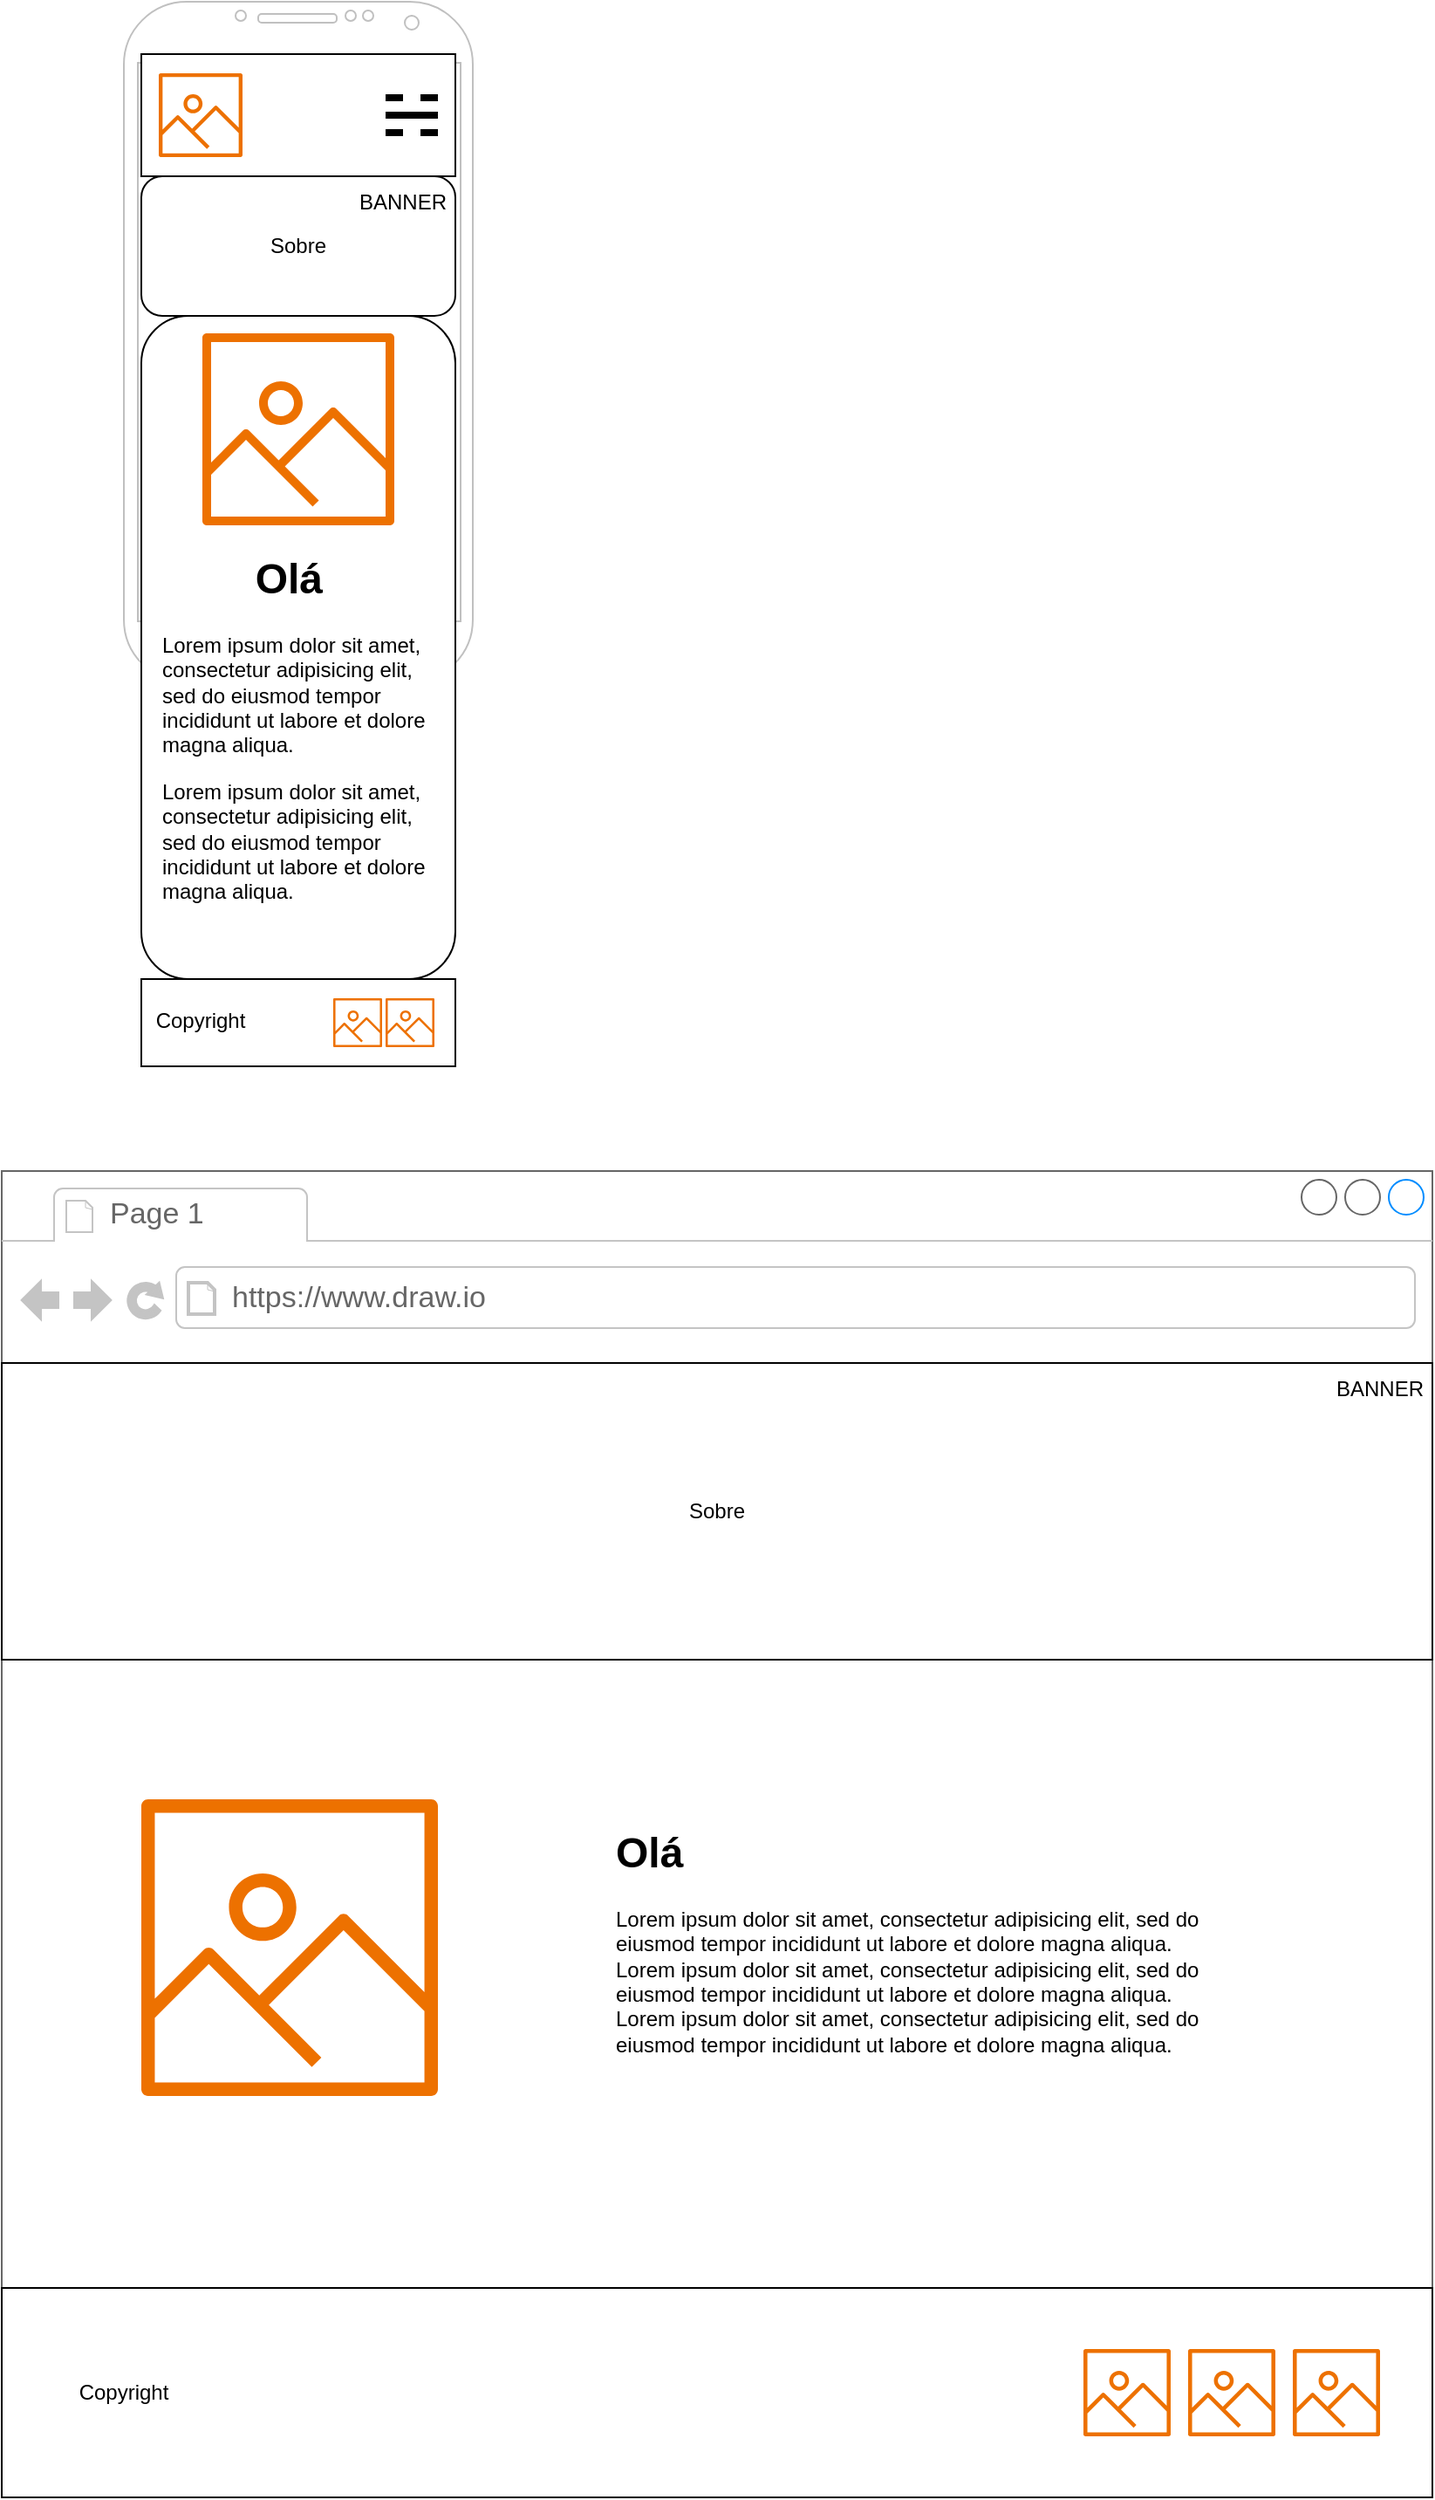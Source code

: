 <mxfile version="24.2.2" type="device">
  <diagram name="Página-1" id="RyGvVElgejkU-gwoVNPn">
    <mxGraphModel dx="1354" dy="638" grid="1" gridSize="10" guides="1" tooltips="1" connect="1" arrows="1" fold="1" page="1" pageScale="1" pageWidth="827" pageHeight="1169" math="0" shadow="0">
      <root>
        <mxCell id="0" />
        <mxCell id="1" parent="0" />
        <mxCell id="fR8GnSuHYF2Ru6uegTNE-2" value="" style="verticalLabelPosition=bottom;verticalAlign=top;html=1;shadow=0;dashed=0;strokeWidth=1;shape=mxgraph.android.phone2;strokeColor=#c0c0c0;" vertex="1" parent="1">
          <mxGeometry x="70" y="40" width="200" height="390" as="geometry" />
        </mxCell>
        <mxCell id="fR8GnSuHYF2Ru6uegTNE-15" value="" style="rounded=1;whiteSpace=wrap;html=1;" vertex="1" parent="1">
          <mxGeometry x="80" y="220" width="180" height="380" as="geometry" />
        </mxCell>
        <mxCell id="fR8GnSuHYF2Ru6uegTNE-1" value="" style="rounded=0;whiteSpace=wrap;html=1;" vertex="1" parent="1">
          <mxGeometry x="80" y="70" width="180" height="70" as="geometry" />
        </mxCell>
        <mxCell id="fR8GnSuHYF2Ru6uegTNE-6" value="" style="line;strokeWidth=4;html=1;perimeter=backbonePerimeter;points=[];outlineConnect=0;" vertex="1" parent="1">
          <mxGeometry x="220" y="90" width="10" height="10" as="geometry" />
        </mxCell>
        <mxCell id="fR8GnSuHYF2Ru6uegTNE-7" value="" style="line;strokeWidth=4;html=1;perimeter=backbonePerimeter;points=[];outlineConnect=0;" vertex="1" parent="1">
          <mxGeometry x="240" y="90" width="10" height="10" as="geometry" />
        </mxCell>
        <mxCell id="fR8GnSuHYF2Ru6uegTNE-8" value="" style="line;strokeWidth=4;html=1;perimeter=backbonePerimeter;points=[];outlineConnect=0;" vertex="1" parent="1">
          <mxGeometry x="220" y="100" width="30" height="10" as="geometry" />
        </mxCell>
        <mxCell id="fR8GnSuHYF2Ru6uegTNE-9" value="" style="line;strokeWidth=4;html=1;perimeter=backbonePerimeter;points=[];outlineConnect=0;" vertex="1" parent="1">
          <mxGeometry x="220" y="110" width="10" height="10" as="geometry" />
        </mxCell>
        <mxCell id="fR8GnSuHYF2Ru6uegTNE-10" value="" style="line;strokeWidth=4;html=1;perimeter=backbonePerimeter;points=[];outlineConnect=0;" vertex="1" parent="1">
          <mxGeometry x="240" y="110" width="10" height="10" as="geometry" />
        </mxCell>
        <mxCell id="fR8GnSuHYF2Ru6uegTNE-11" value="" style="sketch=0;outlineConnect=0;fontColor=#232F3E;gradientColor=none;fillColor=#ED7100;strokeColor=none;dashed=0;verticalLabelPosition=bottom;verticalAlign=top;align=center;html=1;fontSize=12;fontStyle=0;aspect=fixed;pointerEvents=1;shape=mxgraph.aws4.container_registry_image;" vertex="1" parent="1">
          <mxGeometry x="90" y="81" width="48" height="48" as="geometry" />
        </mxCell>
        <mxCell id="fR8GnSuHYF2Ru6uegTNE-12" value="Sobre" style="rounded=1;whiteSpace=wrap;html=1;" vertex="1" parent="1">
          <mxGeometry x="80" y="140" width="180" height="80" as="geometry" />
        </mxCell>
        <mxCell id="fR8GnSuHYF2Ru6uegTNE-13" value="BANNER" style="text;html=1;align=center;verticalAlign=middle;whiteSpace=wrap;rounded=0;" vertex="1" parent="1">
          <mxGeometry x="200" y="140" width="60" height="30" as="geometry" />
        </mxCell>
        <mxCell id="fR8GnSuHYF2Ru6uegTNE-14" value="" style="sketch=0;outlineConnect=0;fontColor=#232F3E;gradientColor=none;fillColor=#ED7100;strokeColor=none;dashed=0;verticalLabelPosition=bottom;verticalAlign=top;align=center;html=1;fontSize=12;fontStyle=0;aspect=fixed;pointerEvents=1;shape=mxgraph.aws4.container_registry_image;" vertex="1" parent="1">
          <mxGeometry x="115" y="230" width="110" height="110" as="geometry" />
        </mxCell>
        <mxCell id="fR8GnSuHYF2Ru6uegTNE-16" value="&lt;h1 style=&quot;margin-top: 0px;&quot;&gt;&lt;span style=&quot;white-space: pre;&quot;&gt;&#x9;&lt;/span&gt;Olá&lt;/h1&gt;&lt;p&gt;Lorem ipsum dolor sit amet, consectetur adipisicing elit, sed do eiusmod tempor incididunt ut labore et dolore magna aliqua.&lt;/p&gt;&lt;p&gt;Lorem ipsum dolor sit amet, consectetur adipisicing elit, sed do eiusmod tempor incididunt ut labore et dolore magna aliqua.&lt;br&gt;&lt;/p&gt;" style="text;html=1;whiteSpace=wrap;overflow=hidden;rounded=0;" vertex="1" parent="1">
          <mxGeometry x="90" y="350" width="160" height="220" as="geometry" />
        </mxCell>
        <mxCell id="fR8GnSuHYF2Ru6uegTNE-18" value="" style="rounded=0;whiteSpace=wrap;html=1;" vertex="1" parent="1">
          <mxGeometry x="80" y="600" width="180" height="50" as="geometry" />
        </mxCell>
        <mxCell id="fR8GnSuHYF2Ru6uegTNE-19" value="" style="sketch=0;outlineConnect=0;fontColor=#232F3E;gradientColor=none;fillColor=#ED7100;strokeColor=none;dashed=0;verticalLabelPosition=bottom;verticalAlign=top;align=center;html=1;fontSize=12;fontStyle=0;aspect=fixed;pointerEvents=1;shape=mxgraph.aws4.container_registry_image;" vertex="1" parent="1">
          <mxGeometry x="220" y="611" width="28" height="28" as="geometry" />
        </mxCell>
        <mxCell id="fR8GnSuHYF2Ru6uegTNE-20" value="" style="sketch=0;outlineConnect=0;fontColor=#232F3E;gradientColor=none;fillColor=#ED7100;strokeColor=none;dashed=0;verticalLabelPosition=bottom;verticalAlign=top;align=center;html=1;fontSize=12;fontStyle=0;aspect=fixed;pointerEvents=1;shape=mxgraph.aws4.container_registry_image;" vertex="1" parent="1">
          <mxGeometry x="190" y="611" width="28" height="28" as="geometry" />
        </mxCell>
        <mxCell id="fR8GnSuHYF2Ru6uegTNE-21" value="Copyright" style="text;html=1;align=center;verticalAlign=middle;whiteSpace=wrap;rounded=0;" vertex="1" parent="1">
          <mxGeometry x="84" y="609" width="60" height="30" as="geometry" />
        </mxCell>
        <mxCell id="fR8GnSuHYF2Ru6uegTNE-22" value="" style="strokeWidth=1;shadow=0;dashed=0;align=center;html=1;shape=mxgraph.mockup.containers.browserWindow;rSize=0;strokeColor=#666666;strokeColor2=#008cff;strokeColor3=#c4c4c4;mainText=,;recursiveResize=0;" vertex="1" parent="1">
          <mxGeometry y="710" width="820" height="640" as="geometry" />
        </mxCell>
        <mxCell id="fR8GnSuHYF2Ru6uegTNE-23" value="Page 1" style="strokeWidth=1;shadow=0;dashed=0;align=center;html=1;shape=mxgraph.mockup.containers.anchor;fontSize=17;fontColor=#666666;align=left;whiteSpace=wrap;" vertex="1" parent="fR8GnSuHYF2Ru6uegTNE-22">
          <mxGeometry x="60" y="12" width="110" height="26" as="geometry" />
        </mxCell>
        <mxCell id="fR8GnSuHYF2Ru6uegTNE-24" value="https://www.draw.io" style="strokeWidth=1;shadow=0;dashed=0;align=center;html=1;shape=mxgraph.mockup.containers.anchor;rSize=0;fontSize=17;fontColor=#666666;align=left;" vertex="1" parent="fR8GnSuHYF2Ru6uegTNE-22">
          <mxGeometry x="130" y="60" width="250" height="26" as="geometry" />
        </mxCell>
        <mxCell id="fR8GnSuHYF2Ru6uegTNE-25" value="Sobre" style="rounded=0;whiteSpace=wrap;html=1;" vertex="1" parent="fR8GnSuHYF2Ru6uegTNE-22">
          <mxGeometry y="110" width="820" height="170" as="geometry" />
        </mxCell>
        <mxCell id="fR8GnSuHYF2Ru6uegTNE-26" value="BANNER" style="text;html=1;align=center;verticalAlign=middle;whiteSpace=wrap;rounded=0;" vertex="1" parent="fR8GnSuHYF2Ru6uegTNE-22">
          <mxGeometry x="760" y="110" width="60" height="30" as="geometry" />
        </mxCell>
        <mxCell id="fR8GnSuHYF2Ru6uegTNE-27" value="" style="sketch=0;outlineConnect=0;fontColor=#232F3E;gradientColor=none;fillColor=#ED7100;strokeColor=none;dashed=0;verticalLabelPosition=bottom;verticalAlign=top;align=center;html=1;fontSize=12;fontStyle=0;aspect=fixed;pointerEvents=1;shape=mxgraph.aws4.container_registry_image;" vertex="1" parent="fR8GnSuHYF2Ru6uegTNE-22">
          <mxGeometry x="80" y="360" width="170" height="170" as="geometry" />
        </mxCell>
        <mxCell id="fR8GnSuHYF2Ru6uegTNE-28" value="&lt;h1 style=&quot;margin-top: 0px;&quot;&gt;Olá&lt;/h1&gt;&lt;p&gt;Lorem ipsum dolor sit amet, consectetur adipisicing elit, sed do eiusmod tempor incididunt ut labore et dolore magna aliqua.&lt;br&gt;&lt;span style=&quot;background-color: initial;&quot;&gt;Lorem ipsum dolor sit amet, consectetur adipisicing elit, sed do eiusmod tempor incididunt ut labore et dolore magna aliqua.&lt;br&gt;&lt;/span&gt;Lorem ipsum dolor sit amet, consectetur adipisicing elit, sed do eiusmod tempor incididunt ut labore et dolore magna aliqua.&lt;span style=&quot;background-color: initial;&quot;&gt;&lt;br&gt;&lt;/span&gt;&lt;/p&gt;" style="text;html=1;whiteSpace=wrap;overflow=hidden;rounded=0;" vertex="1" parent="fR8GnSuHYF2Ru6uegTNE-22">
          <mxGeometry x="350" y="370" width="360" height="170" as="geometry" />
        </mxCell>
        <mxCell id="fR8GnSuHYF2Ru6uegTNE-29" value="" style="rounded=0;whiteSpace=wrap;html=1;" vertex="1" parent="1">
          <mxGeometry y="1350" width="820" height="120" as="geometry" />
        </mxCell>
        <mxCell id="fR8GnSuHYF2Ru6uegTNE-30" value="" style="sketch=0;outlineConnect=0;fontColor=#232F3E;gradientColor=none;fillColor=#ED7100;strokeColor=none;dashed=0;verticalLabelPosition=bottom;verticalAlign=top;align=center;html=1;fontSize=12;fontStyle=0;aspect=fixed;pointerEvents=1;shape=mxgraph.aws4.container_registry_image;" vertex="1" parent="1">
          <mxGeometry x="740" y="1385" width="50" height="50" as="geometry" />
        </mxCell>
        <mxCell id="fR8GnSuHYF2Ru6uegTNE-32" value="" style="sketch=0;outlineConnect=0;fontColor=#232F3E;gradientColor=none;fillColor=#ED7100;strokeColor=none;dashed=0;verticalLabelPosition=bottom;verticalAlign=top;align=center;html=1;fontSize=12;fontStyle=0;aspect=fixed;pointerEvents=1;shape=mxgraph.aws4.container_registry_image;" vertex="1" parent="1">
          <mxGeometry x="680" y="1385" width="50" height="50" as="geometry" />
        </mxCell>
        <mxCell id="fR8GnSuHYF2Ru6uegTNE-33" value="" style="sketch=0;outlineConnect=0;fontColor=#232F3E;gradientColor=none;fillColor=#ED7100;strokeColor=none;dashed=0;verticalLabelPosition=bottom;verticalAlign=top;align=center;html=1;fontSize=12;fontStyle=0;aspect=fixed;pointerEvents=1;shape=mxgraph.aws4.container_registry_image;" vertex="1" parent="1">
          <mxGeometry x="620" y="1385" width="50" height="50" as="geometry" />
        </mxCell>
        <mxCell id="fR8GnSuHYF2Ru6uegTNE-34" value="Copyright" style="text;html=1;align=center;verticalAlign=middle;whiteSpace=wrap;rounded=0;" vertex="1" parent="1">
          <mxGeometry x="40" y="1395" width="60" height="30" as="geometry" />
        </mxCell>
      </root>
    </mxGraphModel>
  </diagram>
</mxfile>
